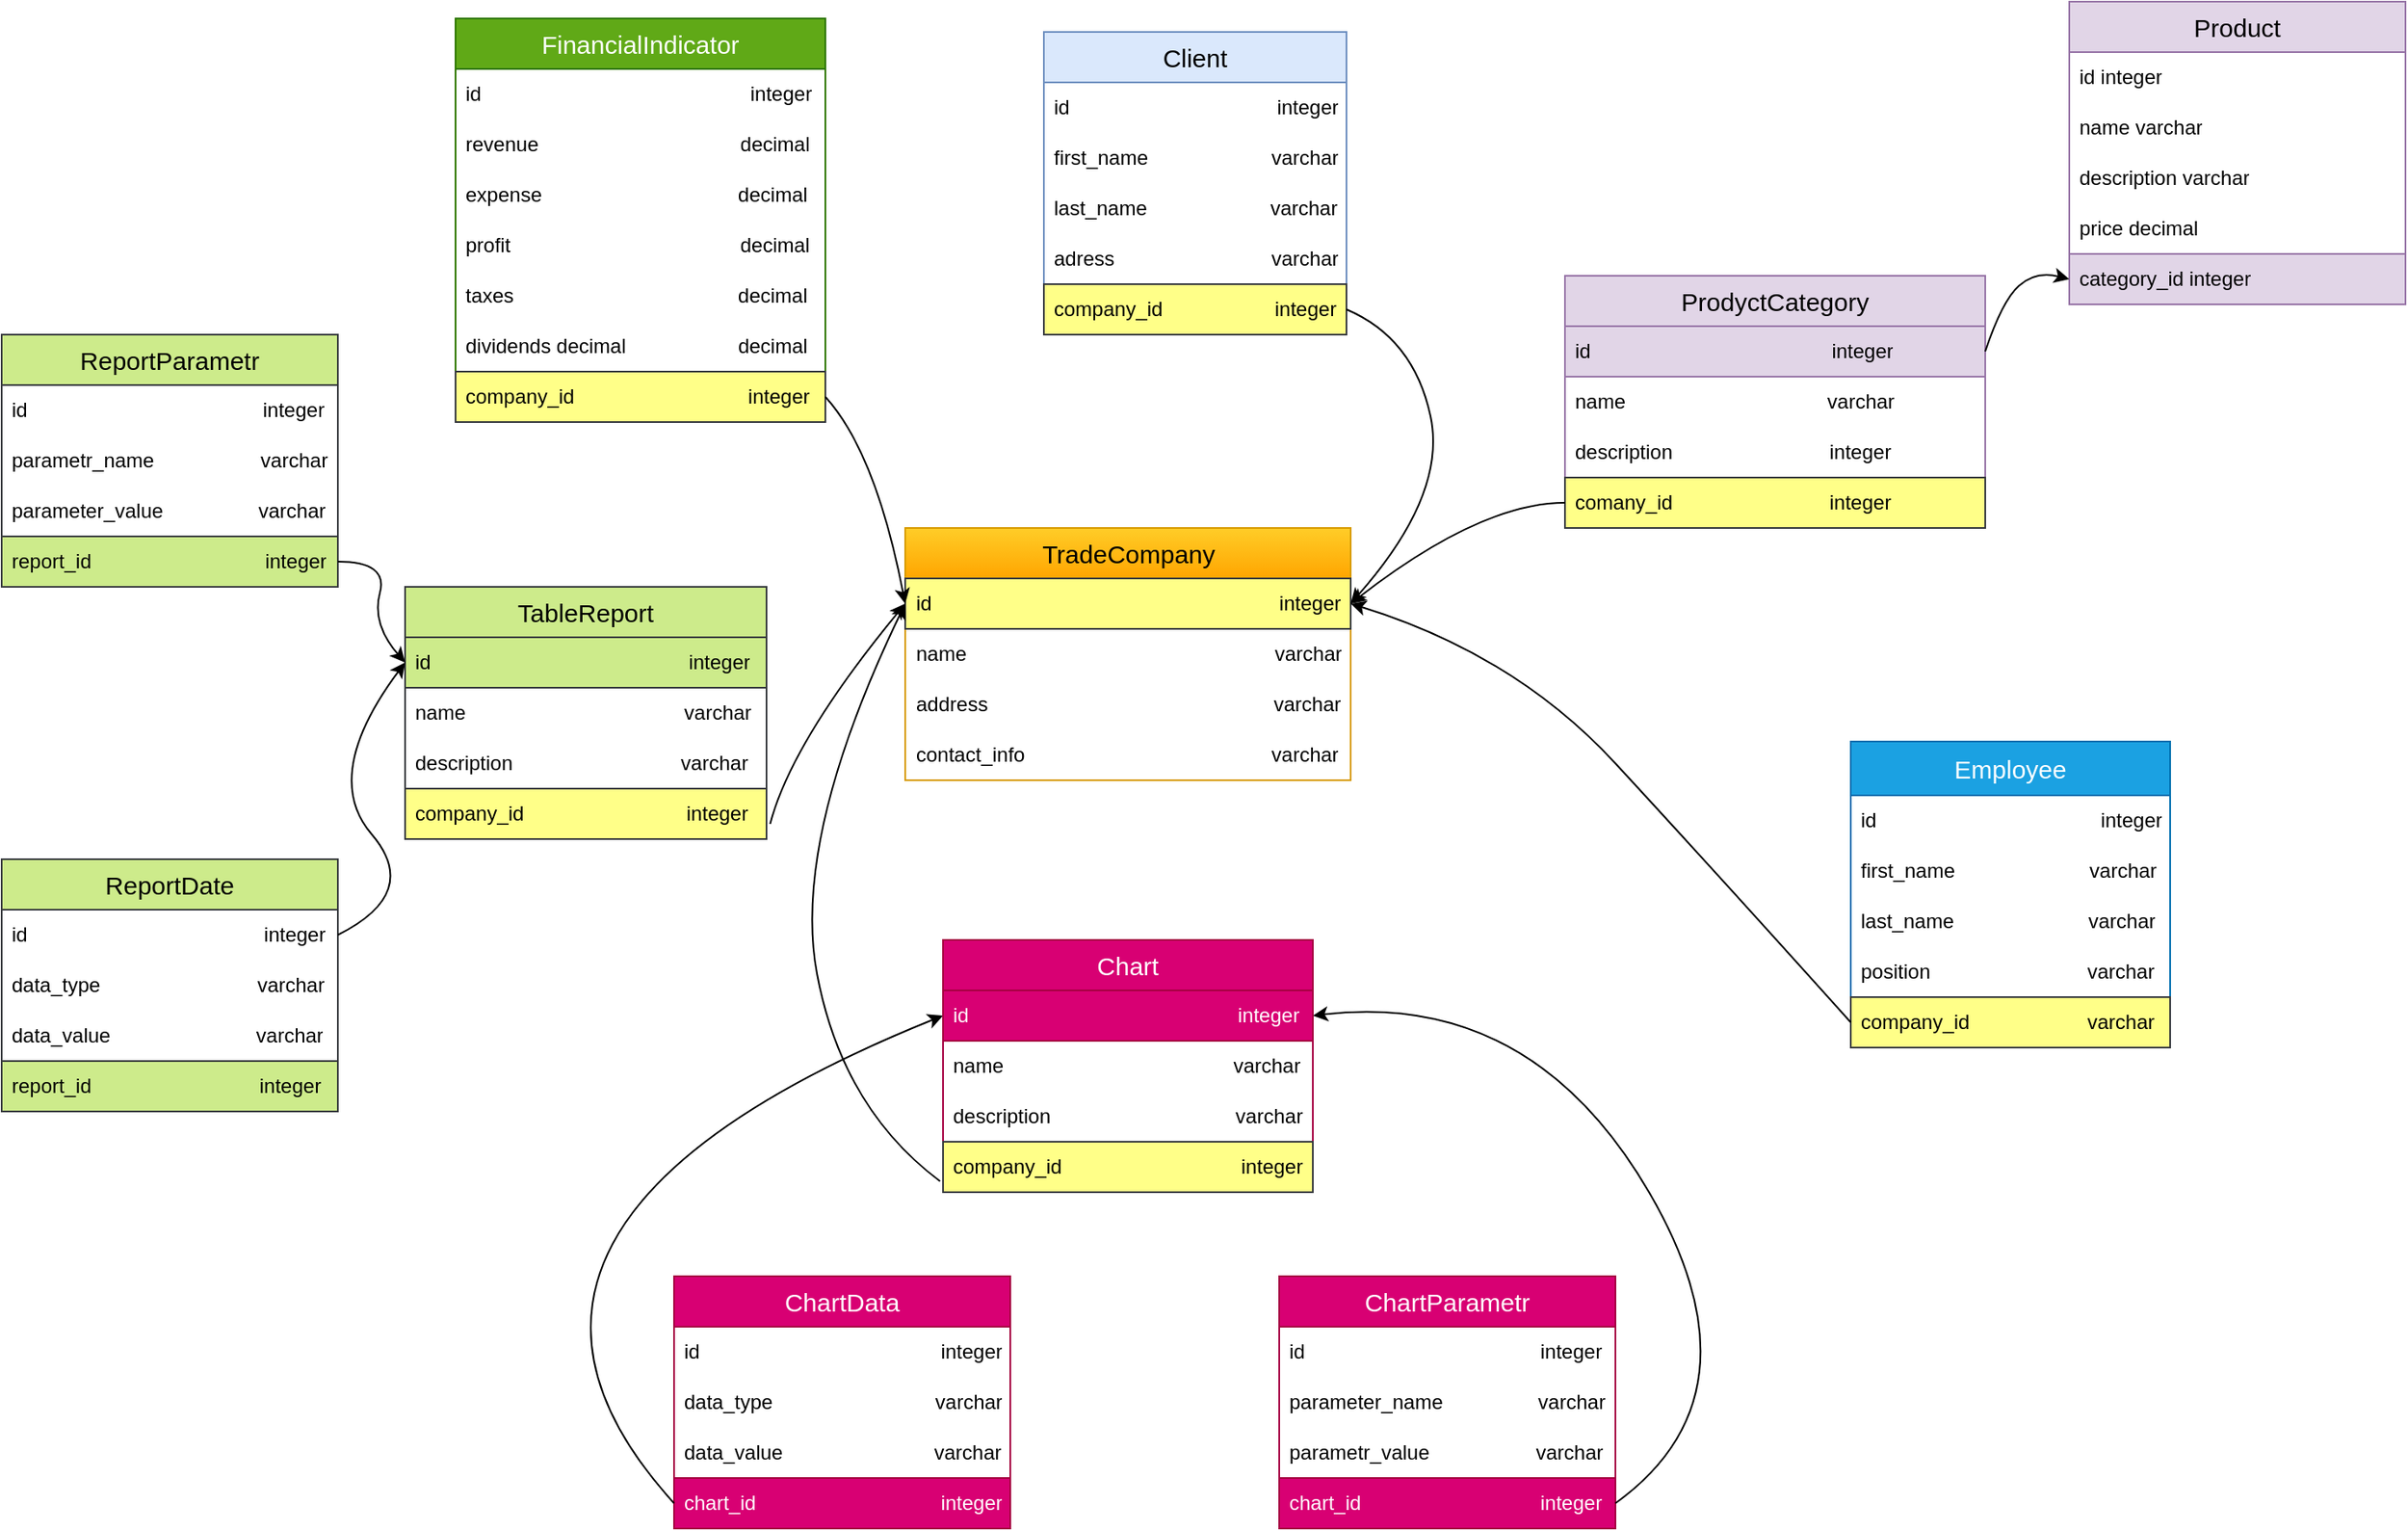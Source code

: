 <mxfile version="21.7.4" type="device">
  <diagram name="Page-1" id="c4acf3e9-155e-7222-9cf6-157b1a14988f">
    <mxGraphModel dx="2440" dy="1315" grid="1" gridSize="10" guides="1" tooltips="1" connect="1" arrows="1" fold="1" page="1" pageScale="1" pageWidth="850" pageHeight="1100" background="none" math="0" shadow="0">
      <root>
        <mxCell id="0" />
        <mxCell id="1" parent="0" />
        <mxCell id="TPAaer4FCVcWMZrfit9p-7" value="&lt;font style=&quot;font-size: 15px;&quot;&gt;FinancialIndicator&lt;/font&gt;" style="swimlane;fontStyle=0;childLayout=stackLayout;horizontal=1;startSize=30;horizontalStack=0;resizeParent=1;resizeParentMax=0;resizeLast=0;collapsible=1;marginBottom=0;whiteSpace=wrap;html=1;fillColor=#60a917;strokeColor=#2D7600;fontColor=#ffffff;" vertex="1" parent="1">
          <mxGeometry x="410" y="140" width="220" height="240" as="geometry" />
        </mxCell>
        <mxCell id="TPAaer4FCVcWMZrfit9p-8" value="id&amp;nbsp; &amp;nbsp; &amp;nbsp; &amp;nbsp; &amp;nbsp; &amp;nbsp; &amp;nbsp; &amp;nbsp; &amp;nbsp; &amp;nbsp; &amp;nbsp; &amp;nbsp; &amp;nbsp; &amp;nbsp; &amp;nbsp; &amp;nbsp; &amp;nbsp; &amp;nbsp; &amp;nbsp; &amp;nbsp; &amp;nbsp; &amp;nbsp; &amp;nbsp; &amp;nbsp; integer" style="text;strokeColor=none;fillColor=none;align=left;verticalAlign=middle;spacingLeft=4;spacingRight=4;overflow=hidden;points=[[0,0.5],[1,0.5]];portConstraint=eastwest;rotatable=0;whiteSpace=wrap;html=1;" vertex="1" parent="TPAaer4FCVcWMZrfit9p-7">
          <mxGeometry y="30" width="220" height="30" as="geometry" />
        </mxCell>
        <mxCell id="TPAaer4FCVcWMZrfit9p-95" value="revenue&amp;nbsp; &amp;nbsp; &amp;nbsp; &amp;nbsp; &amp;nbsp; &amp;nbsp; &amp;nbsp; &amp;nbsp; &amp;nbsp; &amp;nbsp; &amp;nbsp; &amp;nbsp; &amp;nbsp; &amp;nbsp; &amp;nbsp; &amp;nbsp; &amp;nbsp; &amp;nbsp; decimal" style="text;strokeColor=none;fillColor=none;align=left;verticalAlign=middle;spacingLeft=4;spacingRight=4;overflow=hidden;points=[[0,0.5],[1,0.5]];portConstraint=eastwest;rotatable=0;whiteSpace=wrap;html=1;" vertex="1" parent="TPAaer4FCVcWMZrfit9p-7">
          <mxGeometry y="60" width="220" height="30" as="geometry" />
        </mxCell>
        <mxCell id="TPAaer4FCVcWMZrfit9p-94" value="expense&amp;nbsp; &amp;nbsp; &amp;nbsp; &amp;nbsp; &amp;nbsp; &amp;nbsp; &amp;nbsp; &amp;nbsp; &amp;nbsp; &amp;nbsp; &amp;nbsp; &amp;nbsp; &amp;nbsp; &amp;nbsp; &amp;nbsp; &amp;nbsp; &amp;nbsp; &amp;nbsp;decimal" style="text;strokeColor=none;fillColor=none;align=left;verticalAlign=middle;spacingLeft=4;spacingRight=4;overflow=hidden;points=[[0,0.5],[1,0.5]];portConstraint=eastwest;rotatable=0;whiteSpace=wrap;html=1;" vertex="1" parent="TPAaer4FCVcWMZrfit9p-7">
          <mxGeometry y="90" width="220" height="30" as="geometry" />
        </mxCell>
        <mxCell id="TPAaer4FCVcWMZrfit9p-93" value="profit&amp;nbsp; &amp;nbsp; &amp;nbsp; &amp;nbsp; &amp;nbsp; &amp;nbsp; &amp;nbsp; &amp;nbsp; &amp;nbsp; &amp;nbsp; &amp;nbsp; &amp;nbsp; &amp;nbsp; &amp;nbsp; &amp;nbsp; &amp;nbsp; &amp;nbsp; &amp;nbsp; &amp;nbsp; &amp;nbsp; &amp;nbsp;decimal" style="text;strokeColor=none;fillColor=none;align=left;verticalAlign=middle;spacingLeft=4;spacingRight=4;overflow=hidden;points=[[0,0.5],[1,0.5]];portConstraint=eastwest;rotatable=0;whiteSpace=wrap;html=1;" vertex="1" parent="TPAaer4FCVcWMZrfit9p-7">
          <mxGeometry y="120" width="220" height="30" as="geometry" />
        </mxCell>
        <mxCell id="TPAaer4FCVcWMZrfit9p-9" value="taxes&amp;nbsp; &amp;nbsp; &amp;nbsp; &amp;nbsp; &amp;nbsp; &amp;nbsp; &amp;nbsp; &amp;nbsp; &amp;nbsp; &amp;nbsp; &amp;nbsp; &amp;nbsp; &amp;nbsp; &amp;nbsp; &amp;nbsp; &amp;nbsp; &amp;nbsp; &amp;nbsp; &amp;nbsp; &amp;nbsp; decimal" style="text;strokeColor=none;fillColor=none;align=left;verticalAlign=middle;spacingLeft=4;spacingRight=4;overflow=hidden;points=[[0,0.5],[1,0.5]];portConstraint=eastwest;rotatable=0;whiteSpace=wrap;html=1;" vertex="1" parent="TPAaer4FCVcWMZrfit9p-7">
          <mxGeometry y="150" width="220" height="30" as="geometry" />
        </mxCell>
        <mxCell id="TPAaer4FCVcWMZrfit9p-10" value="dividends decimal&amp;nbsp; &amp;nbsp; &amp;nbsp; &amp;nbsp; &amp;nbsp; &amp;nbsp; &amp;nbsp; &amp;nbsp; &amp;nbsp; &amp;nbsp; decimal" style="text;strokeColor=none;fillColor=none;align=left;verticalAlign=middle;spacingLeft=4;spacingRight=4;overflow=hidden;points=[[0,0.5],[1,0.5]];portConstraint=eastwest;rotatable=0;whiteSpace=wrap;html=1;" vertex="1" parent="TPAaer4FCVcWMZrfit9p-7">
          <mxGeometry y="180" width="220" height="30" as="geometry" />
        </mxCell>
        <mxCell id="TPAaer4FCVcWMZrfit9p-97" value="company_id&amp;nbsp; &amp;nbsp; &amp;nbsp; &amp;nbsp; &amp;nbsp; &amp;nbsp; &amp;nbsp; &amp;nbsp; &amp;nbsp; &amp;nbsp; &amp;nbsp; &amp;nbsp; &amp;nbsp; &amp;nbsp; &amp;nbsp; &amp;nbsp;integer" style="text;strokeColor=#36393d;fillColor=#ffff88;align=left;verticalAlign=middle;spacingLeft=4;spacingRight=4;overflow=hidden;points=[[0,0.5],[1,0.5]];portConstraint=eastwest;rotatable=0;whiteSpace=wrap;html=1;" vertex="1" parent="TPAaer4FCVcWMZrfit9p-7">
          <mxGeometry y="210" width="220" height="30" as="geometry" />
        </mxCell>
        <mxCell id="TPAaer4FCVcWMZrfit9p-11" value="&lt;font style=&quot;font-size: 15px;&quot;&gt;Client&lt;/font&gt;" style="swimlane;fontStyle=0;childLayout=stackLayout;horizontal=1;startSize=30;horizontalStack=0;resizeParent=1;resizeParentMax=0;resizeLast=0;collapsible=1;marginBottom=0;whiteSpace=wrap;html=1;fillColor=#dae8fc;strokeColor=#6c8ebf;" vertex="1" parent="1">
          <mxGeometry x="760" y="148" width="180" height="180" as="geometry" />
        </mxCell>
        <mxCell id="TPAaer4FCVcWMZrfit9p-12" value="id&amp;nbsp; &amp;nbsp; &amp;nbsp; &amp;nbsp; &amp;nbsp; &amp;nbsp; &amp;nbsp; &amp;nbsp; &amp;nbsp; &amp;nbsp; &amp;nbsp; &amp;nbsp; &amp;nbsp; &amp;nbsp; &amp;nbsp; &amp;nbsp; &amp;nbsp; &amp;nbsp; &amp;nbsp;integer" style="text;strokeColor=none;fillColor=none;align=left;verticalAlign=middle;spacingLeft=4;spacingRight=4;overflow=hidden;points=[[0,0.5],[1,0.5]];portConstraint=eastwest;rotatable=0;whiteSpace=wrap;html=1;" vertex="1" parent="TPAaer4FCVcWMZrfit9p-11">
          <mxGeometry y="30" width="180" height="30" as="geometry" />
        </mxCell>
        <mxCell id="TPAaer4FCVcWMZrfit9p-13" value="first_name&amp;nbsp; &amp;nbsp; &amp;nbsp; &amp;nbsp; &amp;nbsp; &amp;nbsp; &amp;nbsp; &amp;nbsp; &amp;nbsp; &amp;nbsp; &amp;nbsp; varchar" style="text;strokeColor=none;fillColor=none;align=left;verticalAlign=middle;spacingLeft=4;spacingRight=4;overflow=hidden;points=[[0,0.5],[1,0.5]];portConstraint=eastwest;rotatable=0;whiteSpace=wrap;html=1;" vertex="1" parent="TPAaer4FCVcWMZrfit9p-11">
          <mxGeometry y="60" width="180" height="30" as="geometry" />
        </mxCell>
        <mxCell id="TPAaer4FCVcWMZrfit9p-14" value="last_name&amp;nbsp; &amp;nbsp; &amp;nbsp; &amp;nbsp; &amp;nbsp; &amp;nbsp; &amp;nbsp; &amp;nbsp; &amp;nbsp; &amp;nbsp; &amp;nbsp; varchar" style="text;strokeColor=none;fillColor=none;align=left;verticalAlign=middle;spacingLeft=4;spacingRight=4;overflow=hidden;points=[[0,0.5],[1,0.5]];portConstraint=eastwest;rotatable=0;whiteSpace=wrap;html=1;" vertex="1" parent="TPAaer4FCVcWMZrfit9p-11">
          <mxGeometry y="90" width="180" height="30" as="geometry" />
        </mxCell>
        <mxCell id="TPAaer4FCVcWMZrfit9p-104" value="adress&amp;nbsp; &amp;nbsp; &amp;nbsp; &amp;nbsp; &amp;nbsp; &amp;nbsp; &amp;nbsp; &amp;nbsp; &amp;nbsp; &amp;nbsp; &amp;nbsp; &amp;nbsp; &amp;nbsp; &amp;nbsp; varchar" style="text;strokeColor=none;fillColor=none;align=left;verticalAlign=middle;spacingLeft=4;spacingRight=4;overflow=hidden;points=[[0,0.5],[1,0.5]];portConstraint=eastwest;rotatable=0;whiteSpace=wrap;html=1;" vertex="1" parent="TPAaer4FCVcWMZrfit9p-11">
          <mxGeometry y="120" width="180" height="30" as="geometry" />
        </mxCell>
        <mxCell id="TPAaer4FCVcWMZrfit9p-105" value="company_id&amp;nbsp; &amp;nbsp; &amp;nbsp; &amp;nbsp; &amp;nbsp; &amp;nbsp; &amp;nbsp; &amp;nbsp; &amp;nbsp; &amp;nbsp; integer" style="text;strokeColor=#36393d;fillColor=#ffff88;align=left;verticalAlign=middle;spacingLeft=4;spacingRight=4;overflow=hidden;points=[[0,0.5],[1,0.5]];portConstraint=eastwest;rotatable=0;whiteSpace=wrap;html=1;" vertex="1" parent="TPAaer4FCVcWMZrfit9p-11">
          <mxGeometry y="150" width="180" height="30" as="geometry" />
        </mxCell>
        <mxCell id="TPAaer4FCVcWMZrfit9p-15" value="&lt;font style=&quot;font-size: 15px;&quot;&gt;ProdyctCategory&lt;/font&gt;" style="swimlane;fontStyle=0;childLayout=stackLayout;horizontal=1;startSize=30;horizontalStack=0;resizeParent=1;resizeParentMax=0;resizeLast=0;collapsible=1;marginBottom=0;whiteSpace=wrap;html=1;fillColor=#e1d5e7;strokeColor=#9673a6;" vertex="1" parent="1">
          <mxGeometry x="1070" y="293" width="250" height="150" as="geometry" />
        </mxCell>
        <mxCell id="TPAaer4FCVcWMZrfit9p-16" value="id&amp;nbsp; &amp;nbsp; &amp;nbsp; &amp;nbsp; &amp;nbsp; &amp;nbsp; &amp;nbsp; &amp;nbsp; &amp;nbsp; &amp;nbsp; &amp;nbsp; &amp;nbsp; &amp;nbsp; &amp;nbsp; &amp;nbsp; &amp;nbsp; &amp;nbsp; &amp;nbsp; &amp;nbsp; &amp;nbsp; &amp;nbsp; &amp;nbsp;integer" style="text;strokeColor=#9673a6;fillColor=#e1d5e7;align=left;verticalAlign=middle;spacingLeft=4;spacingRight=4;overflow=hidden;points=[[0,0.5],[1,0.5]];portConstraint=eastwest;rotatable=0;whiteSpace=wrap;html=1;" vertex="1" parent="TPAaer4FCVcWMZrfit9p-15">
          <mxGeometry y="30" width="250" height="30" as="geometry" />
        </mxCell>
        <mxCell id="TPAaer4FCVcWMZrfit9p-17" value="name&amp;nbsp; &amp;nbsp; &amp;nbsp; &amp;nbsp; &amp;nbsp; &amp;nbsp; &amp;nbsp; &amp;nbsp; &amp;nbsp; &amp;nbsp; &amp;nbsp; &amp;nbsp; &amp;nbsp; &amp;nbsp; &amp;nbsp; &amp;nbsp; &amp;nbsp; &amp;nbsp; varchar" style="text;strokeColor=none;fillColor=none;align=left;verticalAlign=middle;spacingLeft=4;spacingRight=4;overflow=hidden;points=[[0,0.5],[1,0.5]];portConstraint=eastwest;rotatable=0;whiteSpace=wrap;html=1;" vertex="1" parent="TPAaer4FCVcWMZrfit9p-15">
          <mxGeometry y="60" width="250" height="30" as="geometry" />
        </mxCell>
        <mxCell id="TPAaer4FCVcWMZrfit9p-18" value="description&amp;nbsp; &amp;nbsp; &amp;nbsp; &amp;nbsp; &amp;nbsp; &amp;nbsp; &amp;nbsp; &amp;nbsp; &amp;nbsp; &amp;nbsp; &amp;nbsp; &amp;nbsp; &amp;nbsp; &amp;nbsp; integer" style="text;strokeColor=none;fillColor=none;align=left;verticalAlign=middle;spacingLeft=4;spacingRight=4;overflow=hidden;points=[[0,0.5],[1,0.5]];portConstraint=eastwest;rotatable=0;whiteSpace=wrap;html=1;" vertex="1" parent="TPAaer4FCVcWMZrfit9p-15">
          <mxGeometry y="90" width="250" height="30" as="geometry" />
        </mxCell>
        <mxCell id="TPAaer4FCVcWMZrfit9p-99" value="comany_id&amp;nbsp; &amp;nbsp; &amp;nbsp; &amp;nbsp; &amp;nbsp; &amp;nbsp; &amp;nbsp; &amp;nbsp; &amp;nbsp; &amp;nbsp; &amp;nbsp; &amp;nbsp; &amp;nbsp; &amp;nbsp; integer" style="text;strokeColor=#36393d;fillColor=#ffff88;align=left;verticalAlign=middle;spacingLeft=4;spacingRight=4;overflow=hidden;points=[[0,0.5],[1,0.5]];portConstraint=eastwest;rotatable=0;whiteSpace=wrap;html=1;" vertex="1" parent="TPAaer4FCVcWMZrfit9p-15">
          <mxGeometry y="120" width="250" height="30" as="geometry" />
        </mxCell>
        <mxCell id="TPAaer4FCVcWMZrfit9p-21" value="&lt;font style=&quot;font-size: 15px;&quot;&gt;Product&lt;/font&gt;" style="swimlane;fontStyle=0;childLayout=stackLayout;horizontal=1;startSize=30;horizontalStack=0;resizeParent=1;resizeParentMax=0;resizeLast=0;collapsible=1;marginBottom=0;whiteSpace=wrap;html=1;fillColor=#e1d5e7;strokeColor=#9673a6;" vertex="1" parent="1">
          <mxGeometry x="1370" y="130" width="200" height="180" as="geometry" />
        </mxCell>
        <mxCell id="TPAaer4FCVcWMZrfit9p-22" value="id integer" style="text;strokeColor=none;fillColor=none;align=left;verticalAlign=middle;spacingLeft=4;spacingRight=4;overflow=hidden;points=[[0,0.5],[1,0.5]];portConstraint=eastwest;rotatable=0;whiteSpace=wrap;html=1;" vertex="1" parent="TPAaer4FCVcWMZrfit9p-21">
          <mxGeometry y="30" width="200" height="30" as="geometry" />
        </mxCell>
        <mxCell id="TPAaer4FCVcWMZrfit9p-23" value="name varchar" style="text;strokeColor=none;fillColor=none;align=left;verticalAlign=middle;spacingLeft=4;spacingRight=4;overflow=hidden;points=[[0,0.5],[1,0.5]];portConstraint=eastwest;rotatable=0;whiteSpace=wrap;html=1;" vertex="1" parent="TPAaer4FCVcWMZrfit9p-21">
          <mxGeometry y="60" width="200" height="30" as="geometry" />
        </mxCell>
        <mxCell id="TPAaer4FCVcWMZrfit9p-24" value="description varchar" style="text;strokeColor=none;fillColor=none;align=left;verticalAlign=middle;spacingLeft=4;spacingRight=4;overflow=hidden;points=[[0,0.5],[1,0.5]];portConstraint=eastwest;rotatable=0;whiteSpace=wrap;html=1;" vertex="1" parent="TPAaer4FCVcWMZrfit9p-21">
          <mxGeometry y="90" width="200" height="30" as="geometry" />
        </mxCell>
        <mxCell id="TPAaer4FCVcWMZrfit9p-100" value="price decimal" style="text;strokeColor=none;fillColor=none;align=left;verticalAlign=middle;spacingLeft=4;spacingRight=4;overflow=hidden;points=[[0,0.5],[1,0.5]];portConstraint=eastwest;rotatable=0;whiteSpace=wrap;html=1;" vertex="1" parent="TPAaer4FCVcWMZrfit9p-21">
          <mxGeometry y="120" width="200" height="30" as="geometry" />
        </mxCell>
        <mxCell id="TPAaer4FCVcWMZrfit9p-101" value="category_id integer" style="text;strokeColor=#9673a6;fillColor=#e1d5e7;align=left;verticalAlign=middle;spacingLeft=4;spacingRight=4;overflow=hidden;points=[[0,0.5],[1,0.5]];portConstraint=eastwest;rotatable=0;whiteSpace=wrap;html=1;" vertex="1" parent="TPAaer4FCVcWMZrfit9p-21">
          <mxGeometry y="150" width="200" height="30" as="geometry" />
        </mxCell>
        <mxCell id="TPAaer4FCVcWMZrfit9p-25" value="&lt;font style=&quot;font-size: 15px;&quot;&gt;TableReport&lt;/font&gt;" style="swimlane;fontStyle=0;childLayout=stackLayout;horizontal=1;startSize=30;horizontalStack=0;resizeParent=1;resizeParentMax=0;resizeLast=0;collapsible=1;marginBottom=0;whiteSpace=wrap;html=1;fillColor=#cdeb8b;strokeColor=#36393d;" vertex="1" parent="1">
          <mxGeometry x="380" y="478" width="215" height="150" as="geometry" />
        </mxCell>
        <mxCell id="TPAaer4FCVcWMZrfit9p-26" value="id&amp;nbsp; &amp;nbsp; &amp;nbsp; &amp;nbsp; &amp;nbsp; &amp;nbsp; &amp;nbsp; &amp;nbsp; &amp;nbsp; &amp;nbsp; &amp;nbsp; &amp;nbsp; &amp;nbsp; &amp;nbsp; &amp;nbsp; &amp;nbsp; &amp;nbsp; &amp;nbsp; &amp;nbsp; &amp;nbsp; &amp;nbsp; &amp;nbsp; &amp;nbsp; integer" style="text;strokeColor=#36393d;fillColor=#cdeb8b;align=left;verticalAlign=middle;spacingLeft=4;spacingRight=4;overflow=hidden;points=[[0,0.5],[1,0.5]];portConstraint=eastwest;rotatable=0;whiteSpace=wrap;html=1;" vertex="1" parent="TPAaer4FCVcWMZrfit9p-25">
          <mxGeometry y="30" width="215" height="30" as="geometry" />
        </mxCell>
        <mxCell id="TPAaer4FCVcWMZrfit9p-27" value="name&amp;nbsp; &amp;nbsp; &amp;nbsp; &amp;nbsp; &amp;nbsp; &amp;nbsp; &amp;nbsp; &amp;nbsp; &amp;nbsp; &amp;nbsp; &amp;nbsp; &amp;nbsp; &amp;nbsp; &amp;nbsp; &amp;nbsp; &amp;nbsp; &amp;nbsp; &amp;nbsp; &amp;nbsp; &amp;nbsp;varchar" style="text;strokeColor=none;fillColor=none;align=left;verticalAlign=middle;spacingLeft=4;spacingRight=4;overflow=hidden;points=[[0,0.5],[1,0.5]];portConstraint=eastwest;rotatable=0;whiteSpace=wrap;html=1;" vertex="1" parent="TPAaer4FCVcWMZrfit9p-25">
          <mxGeometry y="60" width="215" height="30" as="geometry" />
        </mxCell>
        <mxCell id="TPAaer4FCVcWMZrfit9p-28" value="description&amp;nbsp; &amp;nbsp; &amp;nbsp; &amp;nbsp; &amp;nbsp; &amp;nbsp; &amp;nbsp; &amp;nbsp; &amp;nbsp; &amp;nbsp; &amp;nbsp; &amp;nbsp; &amp;nbsp; &amp;nbsp; &amp;nbsp; varchar" style="text;strokeColor=none;fillColor=none;align=left;verticalAlign=middle;spacingLeft=4;spacingRight=4;overflow=hidden;points=[[0,0.5],[1,0.5]];portConstraint=eastwest;rotatable=0;whiteSpace=wrap;html=1;" vertex="1" parent="TPAaer4FCVcWMZrfit9p-25">
          <mxGeometry y="90" width="215" height="30" as="geometry" />
        </mxCell>
        <mxCell id="TPAaer4FCVcWMZrfit9p-84" value="company_id&amp;nbsp; &amp;nbsp; &amp;nbsp; &amp;nbsp; &amp;nbsp; &amp;nbsp; &amp;nbsp; &amp;nbsp; &amp;nbsp; &amp;nbsp; &amp;nbsp; &amp;nbsp; &amp;nbsp; &amp;nbsp; &amp;nbsp;integer" style="text;strokeColor=#36393d;fillColor=#ffff88;align=left;verticalAlign=middle;spacingLeft=4;spacingRight=4;overflow=hidden;points=[[0,0.5],[1,0.5]];portConstraint=eastwest;rotatable=0;whiteSpace=wrap;html=1;" vertex="1" parent="TPAaer4FCVcWMZrfit9p-25">
          <mxGeometry y="120" width="215" height="30" as="geometry" />
        </mxCell>
        <mxCell id="TPAaer4FCVcWMZrfit9p-29" value="&lt;font style=&quot;font-size: 15px;&quot;&gt;ReportParametr&lt;/font&gt;" style="swimlane;fontStyle=0;childLayout=stackLayout;horizontal=1;startSize=30;horizontalStack=0;resizeParent=1;resizeParentMax=0;resizeLast=0;collapsible=1;marginBottom=0;whiteSpace=wrap;html=1;fillColor=#cdeb8b;strokeColor=#36393d;" vertex="1" parent="1">
          <mxGeometry x="140" y="328" width="200" height="150" as="geometry" />
        </mxCell>
        <mxCell id="TPAaer4FCVcWMZrfit9p-30" value="id&amp;nbsp; &amp;nbsp; &amp;nbsp; &amp;nbsp; &amp;nbsp; &amp;nbsp; &amp;nbsp; &amp;nbsp; &amp;nbsp; &amp;nbsp; &amp;nbsp; &amp;nbsp; &amp;nbsp; &amp;nbsp; &amp;nbsp; &amp;nbsp; &amp;nbsp; &amp;nbsp; &amp;nbsp; &amp;nbsp; &amp;nbsp; integer" style="text;strokeColor=none;fillColor=none;align=left;verticalAlign=middle;spacingLeft=4;spacingRight=4;overflow=hidden;points=[[0,0.5],[1,0.5]];portConstraint=eastwest;rotatable=0;whiteSpace=wrap;html=1;" vertex="1" parent="TPAaer4FCVcWMZrfit9p-29">
          <mxGeometry y="30" width="200" height="30" as="geometry" />
        </mxCell>
        <mxCell id="TPAaer4FCVcWMZrfit9p-31" value="parametr_name&amp;nbsp; &amp;nbsp; &amp;nbsp; &amp;nbsp; &amp;nbsp; &amp;nbsp; &amp;nbsp; &amp;nbsp; &amp;nbsp; &amp;nbsp;varchar" style="text;strokeColor=none;fillColor=none;align=left;verticalAlign=middle;spacingLeft=4;spacingRight=4;overflow=hidden;points=[[0,0.5],[1,0.5]];portConstraint=eastwest;rotatable=0;whiteSpace=wrap;html=1;" vertex="1" parent="TPAaer4FCVcWMZrfit9p-29">
          <mxGeometry y="60" width="200" height="30" as="geometry" />
        </mxCell>
        <mxCell id="TPAaer4FCVcWMZrfit9p-32" value="parameter_value&amp;nbsp; &amp;nbsp; &amp;nbsp; &amp;nbsp; &amp;nbsp; &amp;nbsp; &amp;nbsp; &amp;nbsp; &amp;nbsp;varchar" style="text;strokeColor=none;fillColor=none;align=left;verticalAlign=middle;spacingLeft=4;spacingRight=4;overflow=hidden;points=[[0,0.5],[1,0.5]];portConstraint=eastwest;rotatable=0;whiteSpace=wrap;html=1;" vertex="1" parent="TPAaer4FCVcWMZrfit9p-29">
          <mxGeometry y="90" width="200" height="30" as="geometry" />
        </mxCell>
        <mxCell id="TPAaer4FCVcWMZrfit9p-87" value="report_id&amp;nbsp; &amp;nbsp; &amp;nbsp; &amp;nbsp; &amp;nbsp; &amp;nbsp; &amp;nbsp; &amp;nbsp; &amp;nbsp; &amp;nbsp; &amp;nbsp; &amp;nbsp; &amp;nbsp; &amp;nbsp; &amp;nbsp; &amp;nbsp;integer" style="text;strokeColor=#36393d;fillColor=#cdeb8b;align=left;verticalAlign=middle;spacingLeft=4;spacingRight=4;overflow=hidden;points=[[0,0.5],[1,0.5]];portConstraint=eastwest;rotatable=0;whiteSpace=wrap;html=1;" vertex="1" parent="TPAaer4FCVcWMZrfit9p-29">
          <mxGeometry y="120" width="200" height="30" as="geometry" />
        </mxCell>
        <mxCell id="TPAaer4FCVcWMZrfit9p-33" value="&lt;font style=&quot;font-size: 15px;&quot;&gt;ReportDate&lt;/font&gt;" style="swimlane;fontStyle=0;childLayout=stackLayout;horizontal=1;startSize=30;horizontalStack=0;resizeParent=1;resizeParentMax=0;resizeLast=0;collapsible=1;marginBottom=0;whiteSpace=wrap;html=1;fillColor=#cdeb8b;strokeColor=#36393d;" vertex="1" parent="1">
          <mxGeometry x="140" y="640" width="200" height="150" as="geometry" />
        </mxCell>
        <mxCell id="TPAaer4FCVcWMZrfit9p-34" value="id &lt;span style=&quot;white-space: pre;&quot;&gt;&#x9;&lt;/span&gt;&lt;span style=&quot;white-space: pre;&quot;&gt;&#x9;&lt;/span&gt;&lt;span style=&quot;white-space: pre;&quot;&gt;&#x9;&lt;/span&gt;&amp;nbsp; &amp;nbsp; &amp;nbsp; &amp;nbsp; &amp;nbsp; &amp;nbsp; &amp;nbsp; &amp;nbsp; &amp;nbsp; &amp;nbsp; &amp;nbsp;integer" style="text;strokeColor=none;fillColor=none;align=left;verticalAlign=middle;spacingLeft=4;spacingRight=4;overflow=hidden;points=[[0,0.5],[1,0.5]];portConstraint=eastwest;rotatable=0;whiteSpace=wrap;html=1;" vertex="1" parent="TPAaer4FCVcWMZrfit9p-33">
          <mxGeometry y="30" width="200" height="30" as="geometry" />
        </mxCell>
        <mxCell id="TPAaer4FCVcWMZrfit9p-35" value="data_type&amp;nbsp; &amp;nbsp; &amp;nbsp; &amp;nbsp; &amp;nbsp; &amp;nbsp; &amp;nbsp; &amp;nbsp; &amp;nbsp; &amp;nbsp; &amp;nbsp; &amp;nbsp; &amp;nbsp; &amp;nbsp; varchar" style="text;strokeColor=none;fillColor=none;align=left;verticalAlign=middle;spacingLeft=4;spacingRight=4;overflow=hidden;points=[[0,0.5],[1,0.5]];portConstraint=eastwest;rotatable=0;whiteSpace=wrap;html=1;" vertex="1" parent="TPAaer4FCVcWMZrfit9p-33">
          <mxGeometry y="60" width="200" height="30" as="geometry" />
        </mxCell>
        <mxCell id="TPAaer4FCVcWMZrfit9p-36" value="data_value&amp;nbsp; &amp;nbsp; &amp;nbsp; &amp;nbsp; &amp;nbsp; &amp;nbsp; &amp;nbsp; &amp;nbsp; &amp;nbsp; &amp;nbsp; &amp;nbsp; &amp;nbsp; &amp;nbsp; varchar" style="text;strokeColor=none;fillColor=none;align=left;verticalAlign=middle;spacingLeft=4;spacingRight=4;overflow=hidden;points=[[0,0.5],[1,0.5]];portConstraint=eastwest;rotatable=0;whiteSpace=wrap;html=1;" vertex="1" parent="TPAaer4FCVcWMZrfit9p-33">
          <mxGeometry y="90" width="200" height="30" as="geometry" />
        </mxCell>
        <mxCell id="TPAaer4FCVcWMZrfit9p-69" value="report_id&amp;nbsp; &amp;nbsp; &amp;nbsp; &amp;nbsp; &amp;nbsp; &amp;nbsp; &amp;nbsp; &amp;nbsp; &amp;nbsp; &amp;nbsp; &amp;nbsp; &amp;nbsp; &amp;nbsp; &amp;nbsp; &amp;nbsp; integer" style="text;strokeColor=#36393d;fillColor=#cdeb8b;align=left;verticalAlign=middle;spacingLeft=4;spacingRight=4;overflow=hidden;points=[[0,0.5],[1,0.5]];portConstraint=eastwest;rotatable=0;whiteSpace=wrap;html=1;" vertex="1" parent="TPAaer4FCVcWMZrfit9p-33">
          <mxGeometry y="120" width="200" height="30" as="geometry" />
        </mxCell>
        <mxCell id="TPAaer4FCVcWMZrfit9p-41" value="&lt;font style=&quot;font-size: 15px;&quot;&gt;ChartData&lt;/font&gt;" style="swimlane;fontStyle=0;childLayout=stackLayout;horizontal=1;startSize=30;horizontalStack=0;resizeParent=1;resizeParentMax=0;resizeLast=0;collapsible=1;marginBottom=0;whiteSpace=wrap;html=1;fillColor=#d80073;fontColor=#ffffff;strokeColor=#A50040;" vertex="1" parent="1">
          <mxGeometry x="540" y="888" width="200" height="150" as="geometry" />
        </mxCell>
        <mxCell id="TPAaer4FCVcWMZrfit9p-42" value="id&amp;nbsp; &amp;nbsp; &amp;nbsp; &amp;nbsp; &amp;nbsp; &amp;nbsp; &amp;nbsp; &amp;nbsp; &amp;nbsp; &amp;nbsp; &amp;nbsp; &amp;nbsp; &amp;nbsp; &amp;nbsp; &amp;nbsp; &amp;nbsp; &amp;nbsp; &amp;nbsp; &amp;nbsp; &amp;nbsp; &amp;nbsp; &amp;nbsp;integer" style="text;strokeColor=none;fillColor=none;align=left;verticalAlign=middle;spacingLeft=4;spacingRight=4;overflow=hidden;points=[[0,0.5],[1,0.5]];portConstraint=eastwest;rotatable=0;whiteSpace=wrap;html=1;" vertex="1" parent="TPAaer4FCVcWMZrfit9p-41">
          <mxGeometry y="30" width="200" height="30" as="geometry" />
        </mxCell>
        <mxCell id="TPAaer4FCVcWMZrfit9p-43" value="data_type&amp;nbsp; &amp;nbsp; &amp;nbsp; &amp;nbsp; &amp;nbsp; &amp;nbsp; &amp;nbsp; &amp;nbsp; &amp;nbsp; &amp;nbsp; &amp;nbsp; &amp;nbsp; &amp;nbsp; &amp;nbsp; &amp;nbsp;varchar" style="text;strokeColor=none;fillColor=none;align=left;verticalAlign=middle;spacingLeft=4;spacingRight=4;overflow=hidden;points=[[0,0.5],[1,0.5]];portConstraint=eastwest;rotatable=0;whiteSpace=wrap;html=1;" vertex="1" parent="TPAaer4FCVcWMZrfit9p-41">
          <mxGeometry y="60" width="200" height="30" as="geometry" />
        </mxCell>
        <mxCell id="TPAaer4FCVcWMZrfit9p-44" value="data_value&amp;nbsp; &amp;nbsp; &amp;nbsp; &amp;nbsp; &amp;nbsp; &amp;nbsp; &amp;nbsp; &amp;nbsp; &amp;nbsp; &amp;nbsp; &amp;nbsp; &amp;nbsp; &amp;nbsp; &amp;nbsp;varchar" style="text;strokeColor=none;fillColor=none;align=left;verticalAlign=middle;spacingLeft=4;spacingRight=4;overflow=hidden;points=[[0,0.5],[1,0.5]];portConstraint=eastwest;rotatable=0;whiteSpace=wrap;html=1;" vertex="1" parent="TPAaer4FCVcWMZrfit9p-41">
          <mxGeometry y="90" width="200" height="30" as="geometry" />
        </mxCell>
        <mxCell id="TPAaer4FCVcWMZrfit9p-59" value="chart_id&amp;nbsp; &amp;nbsp; &amp;nbsp; &amp;nbsp; &amp;nbsp; &amp;nbsp; &amp;nbsp; &amp;nbsp; &amp;nbsp; &amp;nbsp; &amp;nbsp; &amp;nbsp; &amp;nbsp; &amp;nbsp; &amp;nbsp; &amp;nbsp; &amp;nbsp;integer" style="text;align=left;verticalAlign=middle;spacingLeft=4;spacingRight=4;overflow=hidden;points=[[0,0.5],[1,0.5]];portConstraint=eastwest;rotatable=0;whiteSpace=wrap;html=1;fillColor=#d80073;strokeColor=#A50040;fontColor=#ffffff;" vertex="1" parent="TPAaer4FCVcWMZrfit9p-41">
          <mxGeometry y="120" width="200" height="30" as="geometry" />
        </mxCell>
        <mxCell id="TPAaer4FCVcWMZrfit9p-45" value="&lt;font style=&quot;font-size: 15px;&quot;&gt;ChartParametr&lt;/font&gt;" style="swimlane;fontStyle=0;childLayout=stackLayout;horizontal=1;startSize=30;horizontalStack=0;resizeParent=1;resizeParentMax=0;resizeLast=0;collapsible=1;marginBottom=0;whiteSpace=wrap;html=1;fillColor=#d80073;fontColor=#ffffff;strokeColor=#A50040;" vertex="1" parent="1">
          <mxGeometry x="900" y="888" width="200" height="150" as="geometry" />
        </mxCell>
        <mxCell id="TPAaer4FCVcWMZrfit9p-46" value="id&amp;nbsp; &amp;nbsp; &amp;nbsp; &amp;nbsp; &amp;nbsp; &amp;nbsp; &amp;nbsp; &amp;nbsp; &amp;nbsp; &amp;nbsp; &amp;nbsp; &amp;nbsp; &amp;nbsp; &amp;nbsp; &amp;nbsp; &amp;nbsp; &amp;nbsp; &amp;nbsp; &amp;nbsp; &amp;nbsp; &amp;nbsp; integer" style="text;strokeColor=none;fillColor=none;align=left;verticalAlign=middle;spacingLeft=4;spacingRight=4;overflow=hidden;points=[[0,0.5],[1,0.5]];portConstraint=eastwest;rotatable=0;whiteSpace=wrap;html=1;" vertex="1" parent="TPAaer4FCVcWMZrfit9p-45">
          <mxGeometry y="30" width="200" height="30" as="geometry" />
        </mxCell>
        <mxCell id="TPAaer4FCVcWMZrfit9p-47" value="parameter_name&amp;nbsp; &amp;nbsp; &amp;nbsp; &amp;nbsp; &amp;nbsp; &amp;nbsp; &amp;nbsp; &amp;nbsp; &amp;nbsp;varchar" style="text;strokeColor=none;fillColor=none;align=left;verticalAlign=middle;spacingLeft=4;spacingRight=4;overflow=hidden;points=[[0,0.5],[1,0.5]];portConstraint=eastwest;rotatable=0;whiteSpace=wrap;html=1;" vertex="1" parent="TPAaer4FCVcWMZrfit9p-45">
          <mxGeometry y="60" width="200" height="30" as="geometry" />
        </mxCell>
        <mxCell id="TPAaer4FCVcWMZrfit9p-48" value="parametr_value&amp;nbsp; &amp;nbsp; &amp;nbsp; &amp;nbsp; &amp;nbsp; &amp;nbsp; &amp;nbsp; &amp;nbsp; &amp;nbsp; &amp;nbsp;varchar" style="text;strokeColor=none;fillColor=none;align=left;verticalAlign=middle;spacingLeft=4;spacingRight=4;overflow=hidden;points=[[0,0.5],[1,0.5]];portConstraint=eastwest;rotatable=0;whiteSpace=wrap;html=1;" vertex="1" parent="TPAaer4FCVcWMZrfit9p-45">
          <mxGeometry y="90" width="200" height="30" as="geometry" />
        </mxCell>
        <mxCell id="TPAaer4FCVcWMZrfit9p-60" value="chart_id&amp;nbsp; &amp;nbsp; &amp;nbsp; &amp;nbsp; &amp;nbsp; &amp;nbsp; &amp;nbsp; &amp;nbsp; &amp;nbsp; &amp;nbsp; &amp;nbsp; &amp;nbsp; &amp;nbsp; &amp;nbsp; &amp;nbsp; &amp;nbsp; integer" style="text;strokeColor=#A50040;fillColor=#d80073;align=left;verticalAlign=middle;spacingLeft=4;spacingRight=4;overflow=hidden;points=[[0,0.5],[1,0.5]];portConstraint=eastwest;rotatable=0;whiteSpace=wrap;html=1;fontColor=#ffffff;" vertex="1" parent="TPAaer4FCVcWMZrfit9p-45">
          <mxGeometry y="120" width="200" height="30" as="geometry" />
        </mxCell>
        <mxCell id="TPAaer4FCVcWMZrfit9p-49" value="&lt;font style=&quot;font-size: 15px;&quot;&gt;Employee&lt;/font&gt;" style="swimlane;fontStyle=0;childLayout=stackLayout;horizontal=1;startSize=32;horizontalStack=0;resizeParent=1;resizeParentMax=0;resizeLast=0;collapsible=1;marginBottom=0;whiteSpace=wrap;html=1;fillColor=#1ba1e2;strokeColor=#006EAF;fontColor=#ffffff;" vertex="1" parent="1">
          <mxGeometry x="1240" y="570" width="190" height="182" as="geometry" />
        </mxCell>
        <mxCell id="TPAaer4FCVcWMZrfit9p-50" value="id&amp;nbsp; &amp;nbsp; &amp;nbsp; &amp;nbsp; &amp;nbsp; &amp;nbsp; &amp;nbsp; &amp;nbsp; &amp;nbsp; &amp;nbsp; &amp;nbsp; &amp;nbsp; &amp;nbsp; &amp;nbsp; &amp;nbsp; &amp;nbsp; &amp;nbsp; &amp;nbsp; &amp;nbsp; &amp;nbsp; integer" style="text;strokeColor=none;fillColor=none;align=left;verticalAlign=middle;spacingLeft=4;spacingRight=4;overflow=hidden;points=[[0,0.5],[1,0.5]];portConstraint=eastwest;rotatable=0;whiteSpace=wrap;html=1;" vertex="1" parent="TPAaer4FCVcWMZrfit9p-49">
          <mxGeometry y="32" width="190" height="30" as="geometry" />
        </mxCell>
        <mxCell id="TPAaer4FCVcWMZrfit9p-51" value="first_name&amp;nbsp; &amp;nbsp; &amp;nbsp; &amp;nbsp; &amp;nbsp; &amp;nbsp; &amp;nbsp; &amp;nbsp; &amp;nbsp; &amp;nbsp; &amp;nbsp; &amp;nbsp; varchar" style="text;strokeColor=none;fillColor=none;align=left;verticalAlign=middle;spacingLeft=4;spacingRight=4;overflow=hidden;points=[[0,0.5],[1,0.5]];portConstraint=eastwest;rotatable=0;whiteSpace=wrap;html=1;" vertex="1" parent="TPAaer4FCVcWMZrfit9p-49">
          <mxGeometry y="62" width="190" height="30" as="geometry" />
        </mxCell>
        <mxCell id="TPAaer4FCVcWMZrfit9p-52" value="last_name&amp;nbsp; &amp;nbsp; &amp;nbsp; &amp;nbsp; &amp;nbsp; &amp;nbsp; &amp;nbsp; &amp;nbsp; &amp;nbsp; &amp;nbsp; &amp;nbsp; &amp;nbsp; varchar" style="text;strokeColor=none;fillColor=none;align=left;verticalAlign=middle;spacingLeft=4;spacingRight=4;overflow=hidden;points=[[0,0.5],[1,0.5]];portConstraint=eastwest;rotatable=0;whiteSpace=wrap;html=1;" vertex="1" parent="TPAaer4FCVcWMZrfit9p-49">
          <mxGeometry y="92" width="190" height="30" as="geometry" />
        </mxCell>
        <mxCell id="TPAaer4FCVcWMZrfit9p-80" value="position&amp;nbsp; &amp;nbsp; &amp;nbsp; &amp;nbsp; &amp;nbsp; &amp;nbsp; &amp;nbsp; &amp;nbsp; &amp;nbsp; &amp;nbsp; &amp;nbsp; &amp;nbsp; &amp;nbsp; &amp;nbsp; varchar" style="text;strokeColor=none;fillColor=none;align=left;verticalAlign=middle;spacingLeft=4;spacingRight=4;overflow=hidden;points=[[0,0.5],[1,0.5]];portConstraint=eastwest;rotatable=0;whiteSpace=wrap;html=1;" vertex="1" parent="TPAaer4FCVcWMZrfit9p-49">
          <mxGeometry y="122" width="190" height="30" as="geometry" />
        </mxCell>
        <mxCell id="TPAaer4FCVcWMZrfit9p-81" value="company_id&amp;nbsp; &amp;nbsp; &amp;nbsp; &amp;nbsp; &amp;nbsp; &amp;nbsp; &amp;nbsp; &amp;nbsp; &amp;nbsp; &amp;nbsp; &amp;nbsp;varchar" style="text;strokeColor=#36393d;fillColor=#ffff88;align=left;verticalAlign=middle;spacingLeft=4;spacingRight=4;overflow=hidden;points=[[0,0.5],[1,0.5]];portConstraint=eastwest;rotatable=0;whiteSpace=wrap;html=1;" vertex="1" parent="TPAaer4FCVcWMZrfit9p-49">
          <mxGeometry y="152" width="190" height="30" as="geometry" />
        </mxCell>
        <mxCell id="TPAaer4FCVcWMZrfit9p-64" value="&lt;font style=&quot;font-size: 15px;&quot;&gt;TradeCompany&lt;/font&gt;" style="swimlane;fontStyle=0;childLayout=stackLayout;horizontal=1;startSize=30;horizontalStack=0;resizeParent=1;resizeParentMax=0;resizeLast=0;collapsible=1;marginBottom=0;whiteSpace=wrap;html=1;fillColor=#ffcd28;gradientColor=#ffa500;strokeColor=#d79b00;" vertex="1" parent="1">
          <mxGeometry x="677.5" y="443" width="265" height="150" as="geometry">
            <mxRectangle x="667.5" y="490" width="140" height="30" as="alternateBounds" />
          </mxGeometry>
        </mxCell>
        <mxCell id="TPAaer4FCVcWMZrfit9p-65" value="id&amp;nbsp; &amp;nbsp; &amp;nbsp; &amp;nbsp; &amp;nbsp; &amp;nbsp; &amp;nbsp; &amp;nbsp; &amp;nbsp; &amp;nbsp; &amp;nbsp; &amp;nbsp; &amp;nbsp; &amp;nbsp; &amp;nbsp; &amp;nbsp; &amp;nbsp; &amp;nbsp; &amp;nbsp; &amp;nbsp; &amp;nbsp; &amp;nbsp; &amp;nbsp; &amp;nbsp; &amp;nbsp; &amp;nbsp; &amp;nbsp; &amp;nbsp; &amp;nbsp; &amp;nbsp; &amp;nbsp; integer" style="text;strokeColor=#36393d;fillColor=#ffff88;align=left;verticalAlign=middle;spacingLeft=4;spacingRight=4;overflow=hidden;points=[[0,0.5],[1,0.5]];portConstraint=eastwest;rotatable=0;whiteSpace=wrap;html=1;" vertex="1" parent="TPAaer4FCVcWMZrfit9p-64">
          <mxGeometry y="30" width="265" height="30" as="geometry" />
        </mxCell>
        <mxCell id="TPAaer4FCVcWMZrfit9p-66" value="name&amp;nbsp; &amp;nbsp; &amp;nbsp; &amp;nbsp; &amp;nbsp; &amp;nbsp; &amp;nbsp; &amp;nbsp; &amp;nbsp; &amp;nbsp; &amp;nbsp; &amp;nbsp; &amp;nbsp; &amp;nbsp; &amp;nbsp; &amp;nbsp; &amp;nbsp; &amp;nbsp; &amp;nbsp; &amp;nbsp; &amp;nbsp; &amp;nbsp; &amp;nbsp; &amp;nbsp; &amp;nbsp; &amp;nbsp; &amp;nbsp; &amp;nbsp;varchar" style="text;strokeColor=none;fillColor=none;align=left;verticalAlign=middle;spacingLeft=4;spacingRight=4;overflow=hidden;points=[[0,0.5],[1,0.5]];portConstraint=eastwest;rotatable=0;whiteSpace=wrap;html=1;" vertex="1" parent="TPAaer4FCVcWMZrfit9p-64">
          <mxGeometry y="60" width="265" height="30" as="geometry" />
        </mxCell>
        <mxCell id="TPAaer4FCVcWMZrfit9p-67" value="address&amp;nbsp; &amp;nbsp; &amp;nbsp; &amp;nbsp; &amp;nbsp; &amp;nbsp; &amp;nbsp; &amp;nbsp; &amp;nbsp; &amp;nbsp; &amp;nbsp; &amp;nbsp; &amp;nbsp; &amp;nbsp; &amp;nbsp; &amp;nbsp; &amp;nbsp; &amp;nbsp; &amp;nbsp; &amp;nbsp; &amp;nbsp; &amp;nbsp; &amp;nbsp; &amp;nbsp; &amp;nbsp; &amp;nbsp;varchar" style="text;strokeColor=none;fillColor=none;align=left;verticalAlign=middle;spacingLeft=4;spacingRight=4;overflow=hidden;points=[[0,0.5],[1,0.5]];portConstraint=eastwest;rotatable=0;whiteSpace=wrap;html=1;" vertex="1" parent="TPAaer4FCVcWMZrfit9p-64">
          <mxGeometry y="90" width="265" height="30" as="geometry" />
        </mxCell>
        <mxCell id="TPAaer4FCVcWMZrfit9p-68" value="contact_info&amp;nbsp; &amp;nbsp; &amp;nbsp; &amp;nbsp; &amp;nbsp; &amp;nbsp; &amp;nbsp; &amp;nbsp; &amp;nbsp; &amp;nbsp; &amp;nbsp; &amp;nbsp; &amp;nbsp; &amp;nbsp; &amp;nbsp; &amp;nbsp; &amp;nbsp; &amp;nbsp; &amp;nbsp; &amp;nbsp; &amp;nbsp; &amp;nbsp; varchar" style="text;strokeColor=none;fillColor=none;align=left;verticalAlign=middle;spacingLeft=4;spacingRight=4;overflow=hidden;points=[[0,0.5],[1,0.5]];portConstraint=eastwest;rotatable=0;whiteSpace=wrap;html=1;" vertex="1" parent="TPAaer4FCVcWMZrfit9p-64">
          <mxGeometry y="120" width="265" height="30" as="geometry" />
        </mxCell>
        <mxCell id="TPAaer4FCVcWMZrfit9p-73" value="" style="curved=1;endArrow=classic;html=1;rounded=0;entryX=0;entryY=0.5;entryDx=0;entryDy=0;exitX=0;exitY=0.5;exitDx=0;exitDy=0;" edge="1" parent="1" source="TPAaer4FCVcWMZrfit9p-59" target="TPAaer4FCVcWMZrfit9p-38">
          <mxGeometry width="50" height="50" relative="1" as="geometry">
            <mxPoint x="760" y="978" as="sourcePoint" />
            <mxPoint x="810" y="928" as="targetPoint" />
            <Array as="points">
              <mxPoint x="390" y="858" />
            </Array>
          </mxGeometry>
        </mxCell>
        <mxCell id="TPAaer4FCVcWMZrfit9p-74" value="" style="curved=1;endArrow=classic;html=1;rounded=0;entryX=1;entryY=0.5;entryDx=0;entryDy=0;exitX=1;exitY=0.5;exitDx=0;exitDy=0;" edge="1" parent="1" source="TPAaer4FCVcWMZrfit9p-60" target="TPAaer4FCVcWMZrfit9p-38">
          <mxGeometry width="50" height="50" relative="1" as="geometry">
            <mxPoint x="1010" y="808" as="sourcePoint" />
            <mxPoint x="1000" y="708" as="targetPoint" />
            <Array as="points">
              <mxPoint x="1190" y="958" />
              <mxPoint x="1050" y="718" />
            </Array>
          </mxGeometry>
        </mxCell>
        <mxCell id="TPAaer4FCVcWMZrfit9p-78" value="" style="curved=1;endArrow=classic;html=1;rounded=0;exitX=-0.008;exitY=0.783;exitDx=0;exitDy=0;exitPerimeter=0;entryX=0;entryY=0.5;entryDx=0;entryDy=0;" edge="1" parent="1" source="TPAaer4FCVcWMZrfit9p-58" target="TPAaer4FCVcWMZrfit9p-65">
          <mxGeometry width="50" height="50" relative="1" as="geometry">
            <mxPoint x="650" y="828" as="sourcePoint" />
            <mxPoint x="660" y="648" as="targetPoint" />
            <Array as="points">
              <mxPoint x="640" y="788" />
              <mxPoint x="610" y="628" />
            </Array>
          </mxGeometry>
        </mxCell>
        <mxCell id="TPAaer4FCVcWMZrfit9p-79" value="" style="curved=1;endArrow=classic;html=1;rounded=0;" edge="1" parent="1" target="TPAaer4FCVcWMZrfit9p-37">
          <mxGeometry width="50" height="50" relative="1" as="geometry">
            <mxPoint x="760" y="698" as="sourcePoint" />
            <mxPoint x="810" y="648" as="targetPoint" />
            <Array as="points">
              <mxPoint x="810" y="698" />
            </Array>
          </mxGeometry>
        </mxCell>
        <mxCell id="TPAaer4FCVcWMZrfit9p-37" value="&lt;font style=&quot;font-size: 15px;&quot;&gt;Chart&lt;/font&gt;" style="swimlane;fontStyle=0;childLayout=stackLayout;horizontal=1;startSize=30;horizontalStack=0;resizeParent=1;resizeParentMax=0;resizeLast=0;collapsible=1;marginBottom=0;whiteSpace=wrap;html=1;fillColor=#d80073;fontColor=#ffffff;strokeColor=#A50040;" vertex="1" parent="1">
          <mxGeometry x="700" y="688" width="220" height="150" as="geometry">
            <mxRectangle x="730" y="690" width="80" height="30" as="alternateBounds" />
          </mxGeometry>
        </mxCell>
        <mxCell id="TPAaer4FCVcWMZrfit9p-38" value="id&amp;nbsp; &amp;nbsp; &amp;nbsp; &amp;nbsp; &amp;nbsp; &amp;nbsp; &amp;nbsp; &amp;nbsp; &amp;nbsp; &amp;nbsp; &amp;nbsp; &amp;nbsp; &amp;nbsp; &amp;nbsp; &amp;nbsp; &amp;nbsp; &amp;nbsp; &amp;nbsp; &amp;nbsp; &amp;nbsp; &amp;nbsp; &amp;nbsp; &amp;nbsp; &amp;nbsp; integer" style="text;strokeColor=#A50040;fillColor=#d80073;align=left;verticalAlign=middle;spacingLeft=4;spacingRight=4;overflow=hidden;points=[[0,0.5],[1,0.5]];portConstraint=eastwest;rotatable=0;whiteSpace=wrap;html=1;fontColor=#ffffff;" vertex="1" parent="TPAaer4FCVcWMZrfit9p-37">
          <mxGeometry y="30" width="220" height="30" as="geometry" />
        </mxCell>
        <mxCell id="TPAaer4FCVcWMZrfit9p-39" value="name&amp;nbsp; &amp;nbsp; &amp;nbsp; &amp;nbsp; &amp;nbsp; &amp;nbsp; &amp;nbsp; &amp;nbsp; &amp;nbsp; &amp;nbsp; &amp;nbsp; &amp;nbsp; &amp;nbsp; &amp;nbsp; &amp;nbsp; &amp;nbsp; &amp;nbsp; &amp;nbsp; &amp;nbsp; &amp;nbsp; &amp;nbsp;varchar" style="text;strokeColor=none;fillColor=none;align=left;verticalAlign=middle;spacingLeft=4;spacingRight=4;overflow=hidden;points=[[0,0.5],[1,0.5]];portConstraint=eastwest;rotatable=0;whiteSpace=wrap;html=1;" vertex="1" parent="TPAaer4FCVcWMZrfit9p-37">
          <mxGeometry y="60" width="220" height="30" as="geometry" />
        </mxCell>
        <mxCell id="TPAaer4FCVcWMZrfit9p-40" value="description&amp;nbsp; &amp;nbsp; &amp;nbsp; &amp;nbsp; &amp;nbsp; &amp;nbsp; &amp;nbsp; &amp;nbsp; &amp;nbsp; &amp;nbsp; &amp;nbsp; &amp;nbsp; &amp;nbsp; &amp;nbsp; &amp;nbsp; &amp;nbsp; &amp;nbsp;varchar" style="text;strokeColor=none;fillColor=none;align=left;verticalAlign=middle;spacingLeft=4;spacingRight=4;overflow=hidden;points=[[0,0.5],[1,0.5]];portConstraint=eastwest;rotatable=0;whiteSpace=wrap;html=1;" vertex="1" parent="TPAaer4FCVcWMZrfit9p-37">
          <mxGeometry y="90" width="220" height="30" as="geometry" />
        </mxCell>
        <mxCell id="TPAaer4FCVcWMZrfit9p-58" value="company_id&amp;nbsp; &amp;nbsp; &amp;nbsp; &amp;nbsp; &amp;nbsp; &amp;nbsp; &amp;nbsp; &amp;nbsp; &amp;nbsp; &amp;nbsp; &amp;nbsp; &amp;nbsp; &amp;nbsp; &amp;nbsp; &amp;nbsp; &amp;nbsp; integer" style="text;strokeColor=#36393d;fillColor=#ffff88;align=left;verticalAlign=middle;spacingLeft=4;spacingRight=4;overflow=hidden;points=[[0,0.5],[1,0.5]];portConstraint=eastwest;rotatable=0;whiteSpace=wrap;html=1;" vertex="1" parent="TPAaer4FCVcWMZrfit9p-37">
          <mxGeometry y="120" width="220" height="30" as="geometry" />
        </mxCell>
        <mxCell id="TPAaer4FCVcWMZrfit9p-83" value="" style="curved=1;endArrow=classic;html=1;rounded=0;entryX=1;entryY=0.5;entryDx=0;entryDy=0;exitX=0;exitY=0.5;exitDx=0;exitDy=0;" edge="1" parent="1" source="TPAaer4FCVcWMZrfit9p-81" target="TPAaer4FCVcWMZrfit9p-65">
          <mxGeometry width="50" height="50" relative="1" as="geometry">
            <mxPoint x="1095" y="628" as="sourcePoint" />
            <mxPoint x="1145" y="578" as="targetPoint" />
            <Array as="points">
              <mxPoint x="1160" y="648" />
              <mxPoint x="1040" y="518" />
            </Array>
          </mxGeometry>
        </mxCell>
        <mxCell id="TPAaer4FCVcWMZrfit9p-85" value="" style="curved=1;endArrow=classic;html=1;rounded=0;exitX=1.01;exitY=0.7;exitDx=0;exitDy=0;exitPerimeter=0;entryX=0;entryY=0.5;entryDx=0;entryDy=0;" edge="1" parent="1" source="TPAaer4FCVcWMZrfit9p-84" target="TPAaer4FCVcWMZrfit9p-65">
          <mxGeometry width="50" height="50" relative="1" as="geometry">
            <mxPoint x="550" y="618" as="sourcePoint" />
            <mxPoint x="640" y="528" as="targetPoint" />
            <Array as="points">
              <mxPoint x="610" y="570" />
            </Array>
          </mxGeometry>
        </mxCell>
        <mxCell id="TPAaer4FCVcWMZrfit9p-90" value="" style="curved=1;endArrow=classic;html=1;rounded=0;exitX=1;exitY=0.5;exitDx=0;exitDy=0;entryX=0;entryY=0.5;entryDx=0;entryDy=0;" edge="1" parent="1" source="TPAaer4FCVcWMZrfit9p-87" target="TPAaer4FCVcWMZrfit9p-26">
          <mxGeometry width="50" height="50" relative="1" as="geometry">
            <mxPoint x="320" y="468" as="sourcePoint" />
            <mxPoint x="370" y="418" as="targetPoint" />
            <Array as="points">
              <mxPoint x="370" y="463" />
              <mxPoint x="360" y="500" />
            </Array>
          </mxGeometry>
        </mxCell>
        <mxCell id="TPAaer4FCVcWMZrfit9p-92" value="" style="curved=1;endArrow=classic;html=1;rounded=0;exitX=1;exitY=0.5;exitDx=0;exitDy=0;entryX=0;entryY=0.5;entryDx=0;entryDy=0;" edge="1" parent="1" source="TPAaer4FCVcWMZrfit9p-34" target="TPAaer4FCVcWMZrfit9p-26">
          <mxGeometry width="50" height="50" relative="1" as="geometry">
            <mxPoint x="170" y="618" as="sourcePoint" />
            <mxPoint x="220" y="568" as="targetPoint" />
            <Array as="points">
              <mxPoint x="390" y="660" />
              <mxPoint x="330" y="590" />
            </Array>
          </mxGeometry>
        </mxCell>
        <mxCell id="TPAaer4FCVcWMZrfit9p-98" value="" style="curved=1;endArrow=classic;html=1;rounded=0;exitX=1;exitY=0.5;exitDx=0;exitDy=0;entryX=0;entryY=0.5;entryDx=0;entryDy=0;" edge="1" parent="1" source="TPAaer4FCVcWMZrfit9p-97" target="TPAaer4FCVcWMZrfit9p-65">
          <mxGeometry width="50" height="50" relative="1" as="geometry">
            <mxPoint x="610" y="358" as="sourcePoint" />
            <mxPoint x="640" y="438" as="targetPoint" />
            <Array as="points">
              <mxPoint x="660" y="398" />
            </Array>
          </mxGeometry>
        </mxCell>
        <mxCell id="TPAaer4FCVcWMZrfit9p-102" value="" style="curved=1;endArrow=classic;html=1;rounded=0;entryX=1;entryY=0.5;entryDx=0;entryDy=0;exitX=0;exitY=0.5;exitDx=0;exitDy=0;" edge="1" parent="1" source="TPAaer4FCVcWMZrfit9p-99" target="TPAaer4FCVcWMZrfit9p-65">
          <mxGeometry width="50" height="50" relative="1" as="geometry">
            <mxPoint x="1020" y="348" as="sourcePoint" />
            <mxPoint x="1230" y="478" as="targetPoint" />
            <Array as="points">
              <mxPoint x="1020" y="428" />
            </Array>
          </mxGeometry>
        </mxCell>
        <mxCell id="TPAaer4FCVcWMZrfit9p-103" value="" style="curved=1;endArrow=classic;html=1;rounded=0;exitX=1;exitY=0.5;exitDx=0;exitDy=0;entryX=0;entryY=0.5;entryDx=0;entryDy=0;" edge="1" parent="1" source="TPAaer4FCVcWMZrfit9p-16" target="TPAaer4FCVcWMZrfit9p-101">
          <mxGeometry width="50" height="50" relative="1" as="geometry">
            <mxPoint x="1350" y="188" as="sourcePoint" />
            <mxPoint x="1400" y="138" as="targetPoint" />
            <Array as="points">
              <mxPoint x="1330" y="308" />
              <mxPoint x="1350" y="290" />
            </Array>
          </mxGeometry>
        </mxCell>
        <mxCell id="TPAaer4FCVcWMZrfit9p-107" value="" style="curved=1;endArrow=classic;html=1;rounded=0;exitX=1;exitY=0.5;exitDx=0;exitDy=0;entryX=1;entryY=0.5;entryDx=0;entryDy=0;" edge="1" parent="1" source="TPAaer4FCVcWMZrfit9p-105" target="TPAaer4FCVcWMZrfit9p-65">
          <mxGeometry width="50" height="50" relative="1" as="geometry">
            <mxPoint x="980" y="333" as="sourcePoint" />
            <mxPoint x="920" y="383" as="targetPoint" />
            <Array as="points">
              <mxPoint x="980" y="330" />
              <mxPoint x="1000" y="423" />
            </Array>
          </mxGeometry>
        </mxCell>
      </root>
    </mxGraphModel>
  </diagram>
</mxfile>
